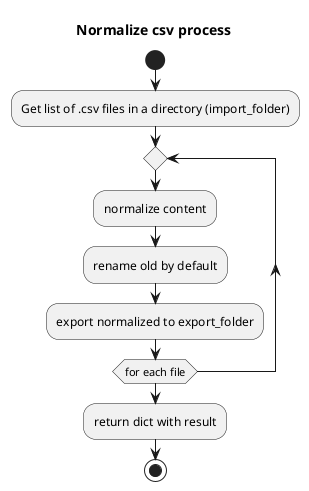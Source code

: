 @startuml
title Normalize csv process 

start

:Get list of .csv files in a directory (import_folder);
repeat
    :normalize content;
    :rename old by default;
    :export normalized to export_folder;
repeat while (for each file)
:return dict with result;

stop

@enduml